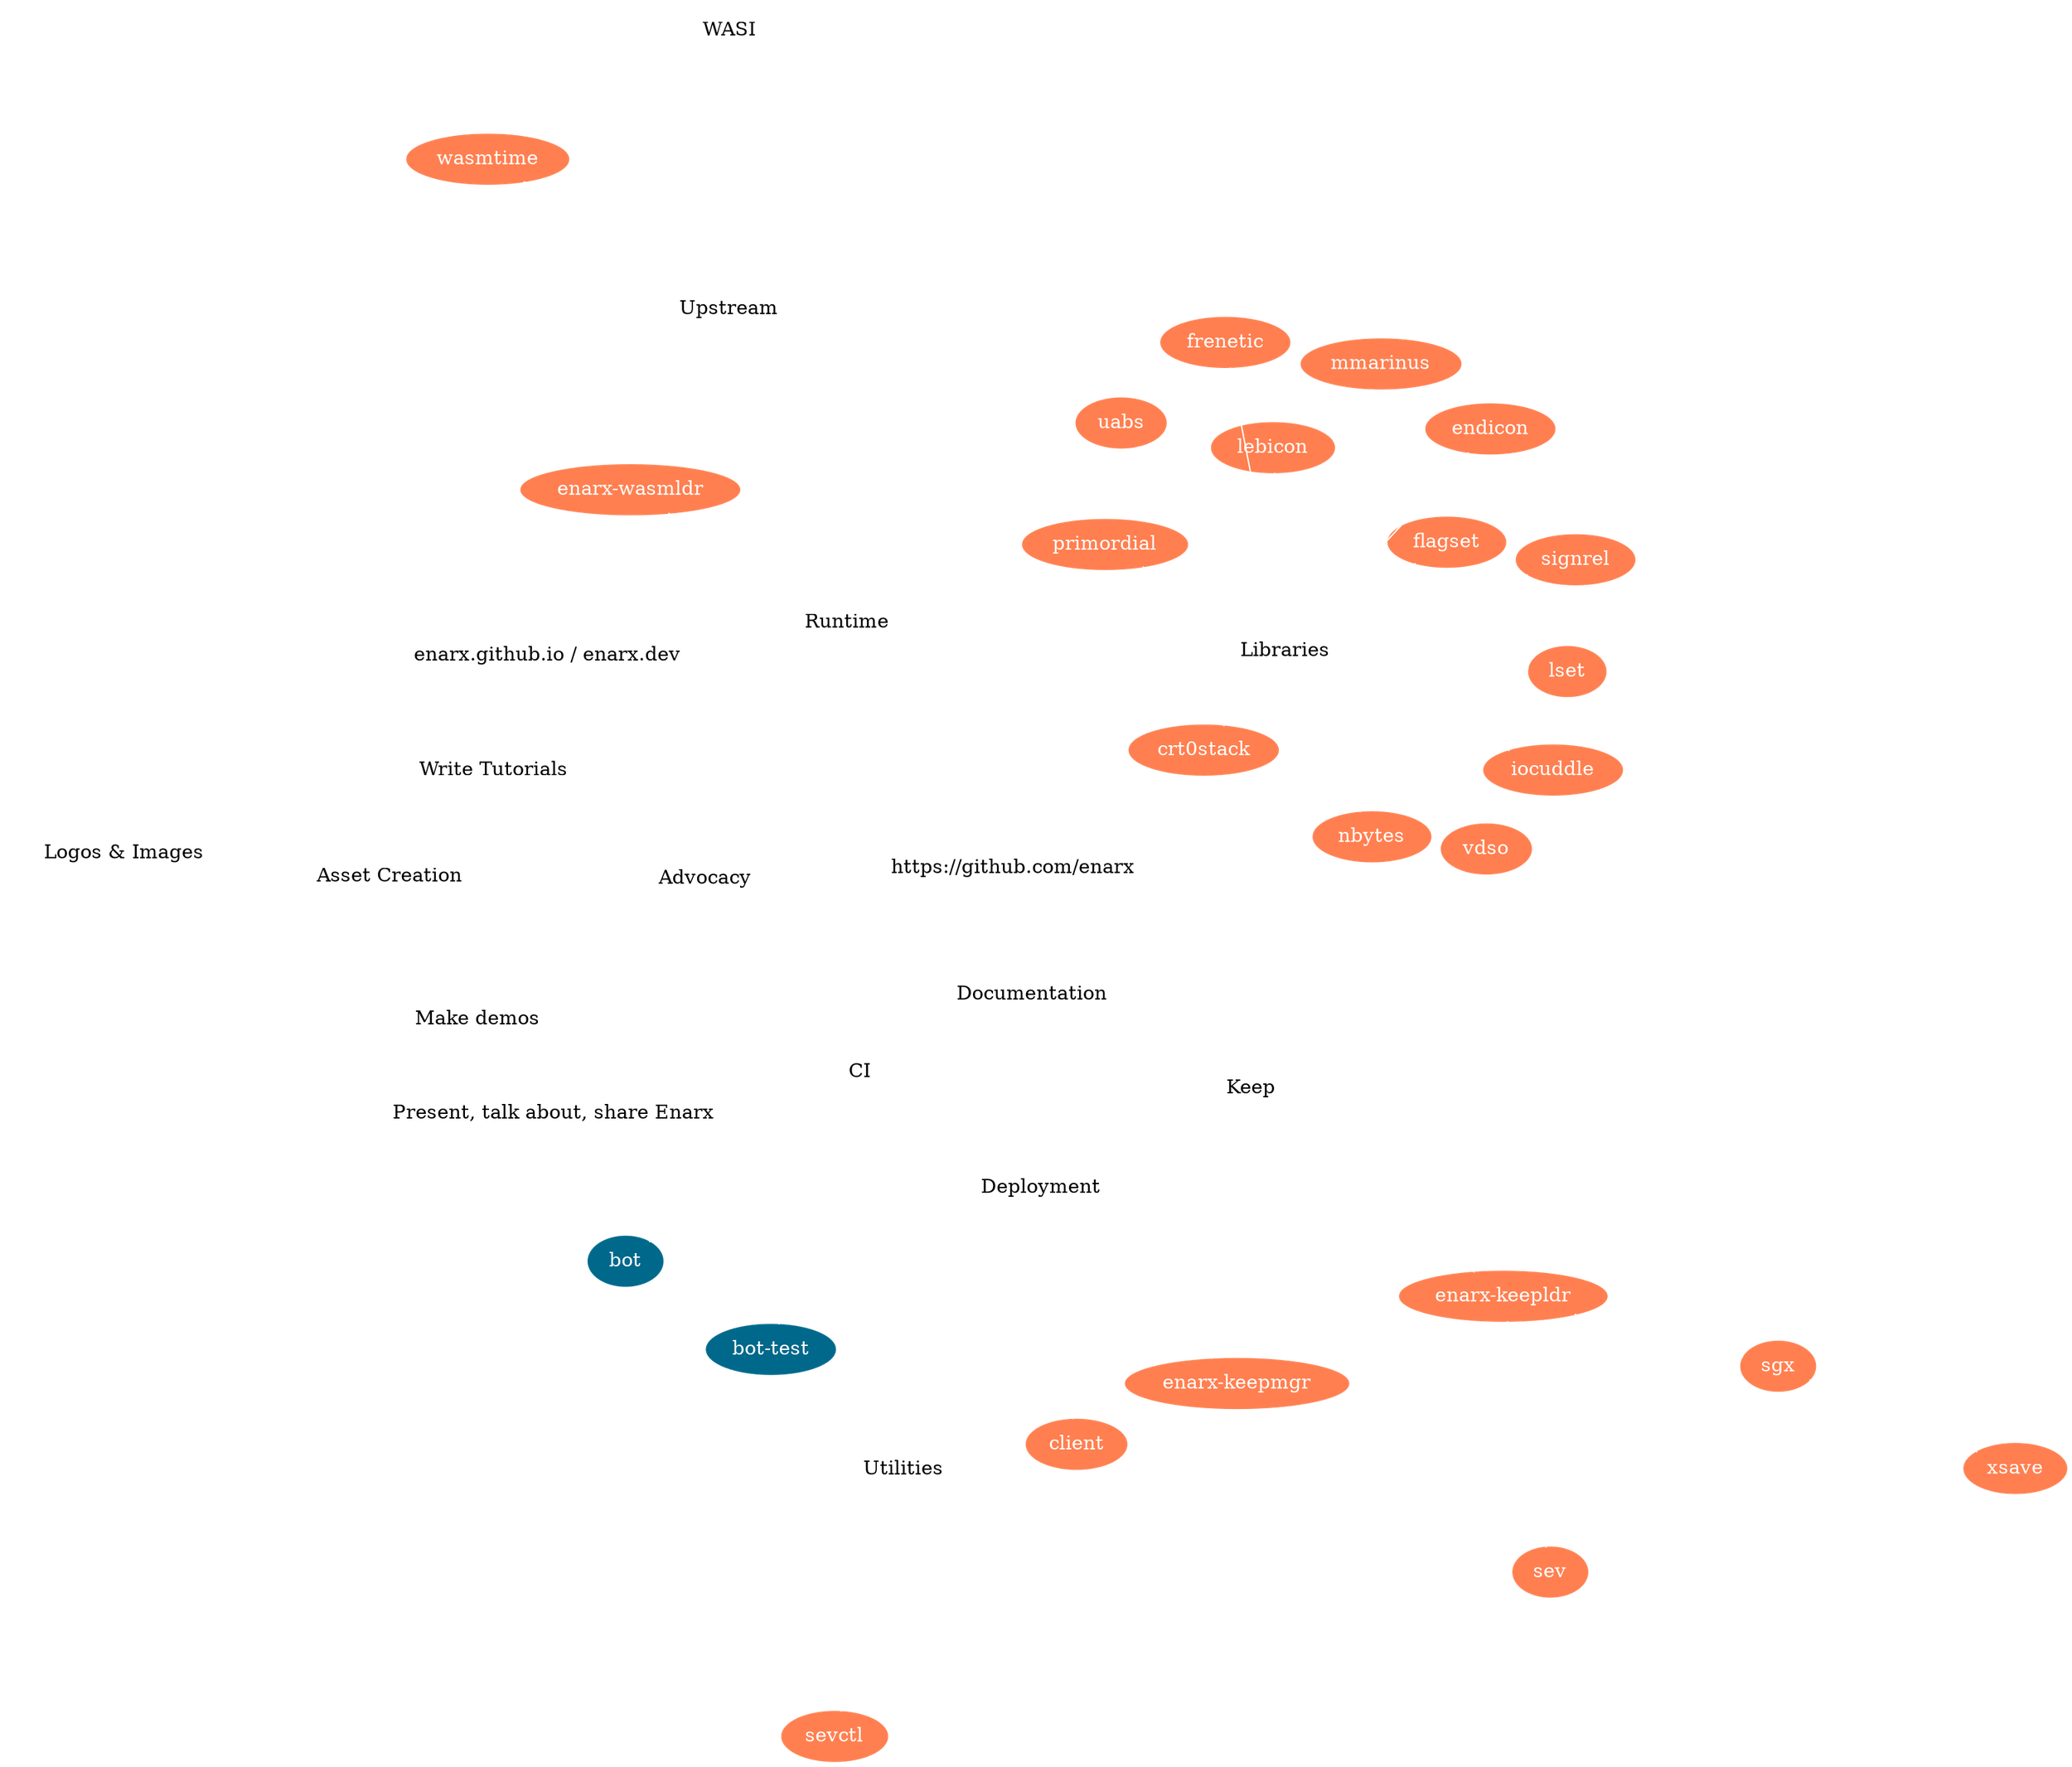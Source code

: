 # Install the 'graphviz' package
#
# To generate the map:
#   $ neato -T svg repos.gv -o repos.svg

graph {
    layout=neato
    overlap=false
    bgcolor="#ffffff00"

    node [style="filled",
          color="white",
          fontcolor="black"]

    {node [label="https://github.com/enarx"] Enarx}

    # Rust color = "coral"
    # Python color = "deepskyblue4"
    {node [style="filled", color="coral", fontcolor="white"] "enarx-keepldr"}
    {node [style="filled", color="coral", fontcolor="white"] "sev"}
    {node [style="filled", color="coral", fontcolor="white"] "sgx"}
    {node [style="filled", color="coral", fontcolor="white"] "xsave"}
    {node [style="filled", color="deepskyblue4", fontcolor="white"] "bot"}
    {node [style="filled", color="deepskyblue4", fontcolor="white"] "bot-test"}
    {node [style="filled", color="coral", fontcolor="white"] "enarx-keepmgr"}
    {node [style="filled", color="coral", fontcolor="white"] "sevctl"}
    {node [style="filled", color="coral", fontcolor="white"] "client"}
    {node [style="filled", color="coral", fontcolor="white"] "enarx-wasmldr"}
    {node [style="filled", color="coral", fontcolor="white"] "primordial"}
    {node [style="filled", color="coral", fontcolor="white"] "lset"}
    {node [style="filled", color="coral", fontcolor="white"] "signrel"}
    {node [style="filled", color="coral", fontcolor="white"] "mmarinus"}
    {node [style="filled", color="coral", fontcolor="white"] "vdso"}
    {node [style="filled", color="coral", fontcolor="white"] "iocuddle"}
    {node [style="filled", color="coral", fontcolor="white"] "frenetic"}
    {node [style="filled", color="coral", fontcolor="white"] "uabs"}
    {node [style="filled", color="coral", fontcolor="white"] "lebicon"}
    {node [style="filled", color="coral", fontcolor="white"] "nbytes"}
    {node [style="filled", color="coral", fontcolor="white"] "crt0stack"}
    {node [style="filled", color="coral", fontcolor="white"] "flagset"}
    {node [style="filled", color="coral", fontcolor="white"] "endicon"}
    {node [style="filled", color="coral", fontcolor="white"] "wasmtime"}

    edge [color="white"]

    Enarx -- CI
    Enarx -- Keep
    Enarx -- Deployment
    Enarx -- Runtime
    Enarx -- Advocacy
    Enarx -- Libraries
    Enarx -- Documentation

    CI -- bot
    CI -- "bot-test"

    Keep -- "enarx-keepldr"

    "enarx-keepldr" -- sev
    "enarx-keepldr" -- sgx

    sgx -- xsave

    Deployment -- client
    Deployment -- Utilities
    Deployment -- "enarx-keepmgr"

    Utilities -- sevctl

    Runtime -- "enarx-wasmldr"
    Runtime -- Upstream
    Upstream -- "WASI"
    Upstream -- wasmtime

    Libraries -- crt0stack
    Libraries -- endicon
    Libraries -- flagset
    Libraries -- frenetic
    Libraries -- iocuddle
    Libraries -- lebicon
    Libraries -- lset
    Libraries -- mmarinus
    Libraries -- nbytes
    Libraries -- primordial
    Libraries -- signrel
    Libraries -- uabs
    Libraries -- vdso

    Advocacy -- "Asset Creation"
    Advocacy -- "Write Tutorials"
    Advocacy -- "enarx.github.io / enarx.dev"
    Advocacy -- "Make demos"
    Advocacy -- "Present, talk about, share Enarx"

    "Asset Creation" -- "Logos & Images"
}